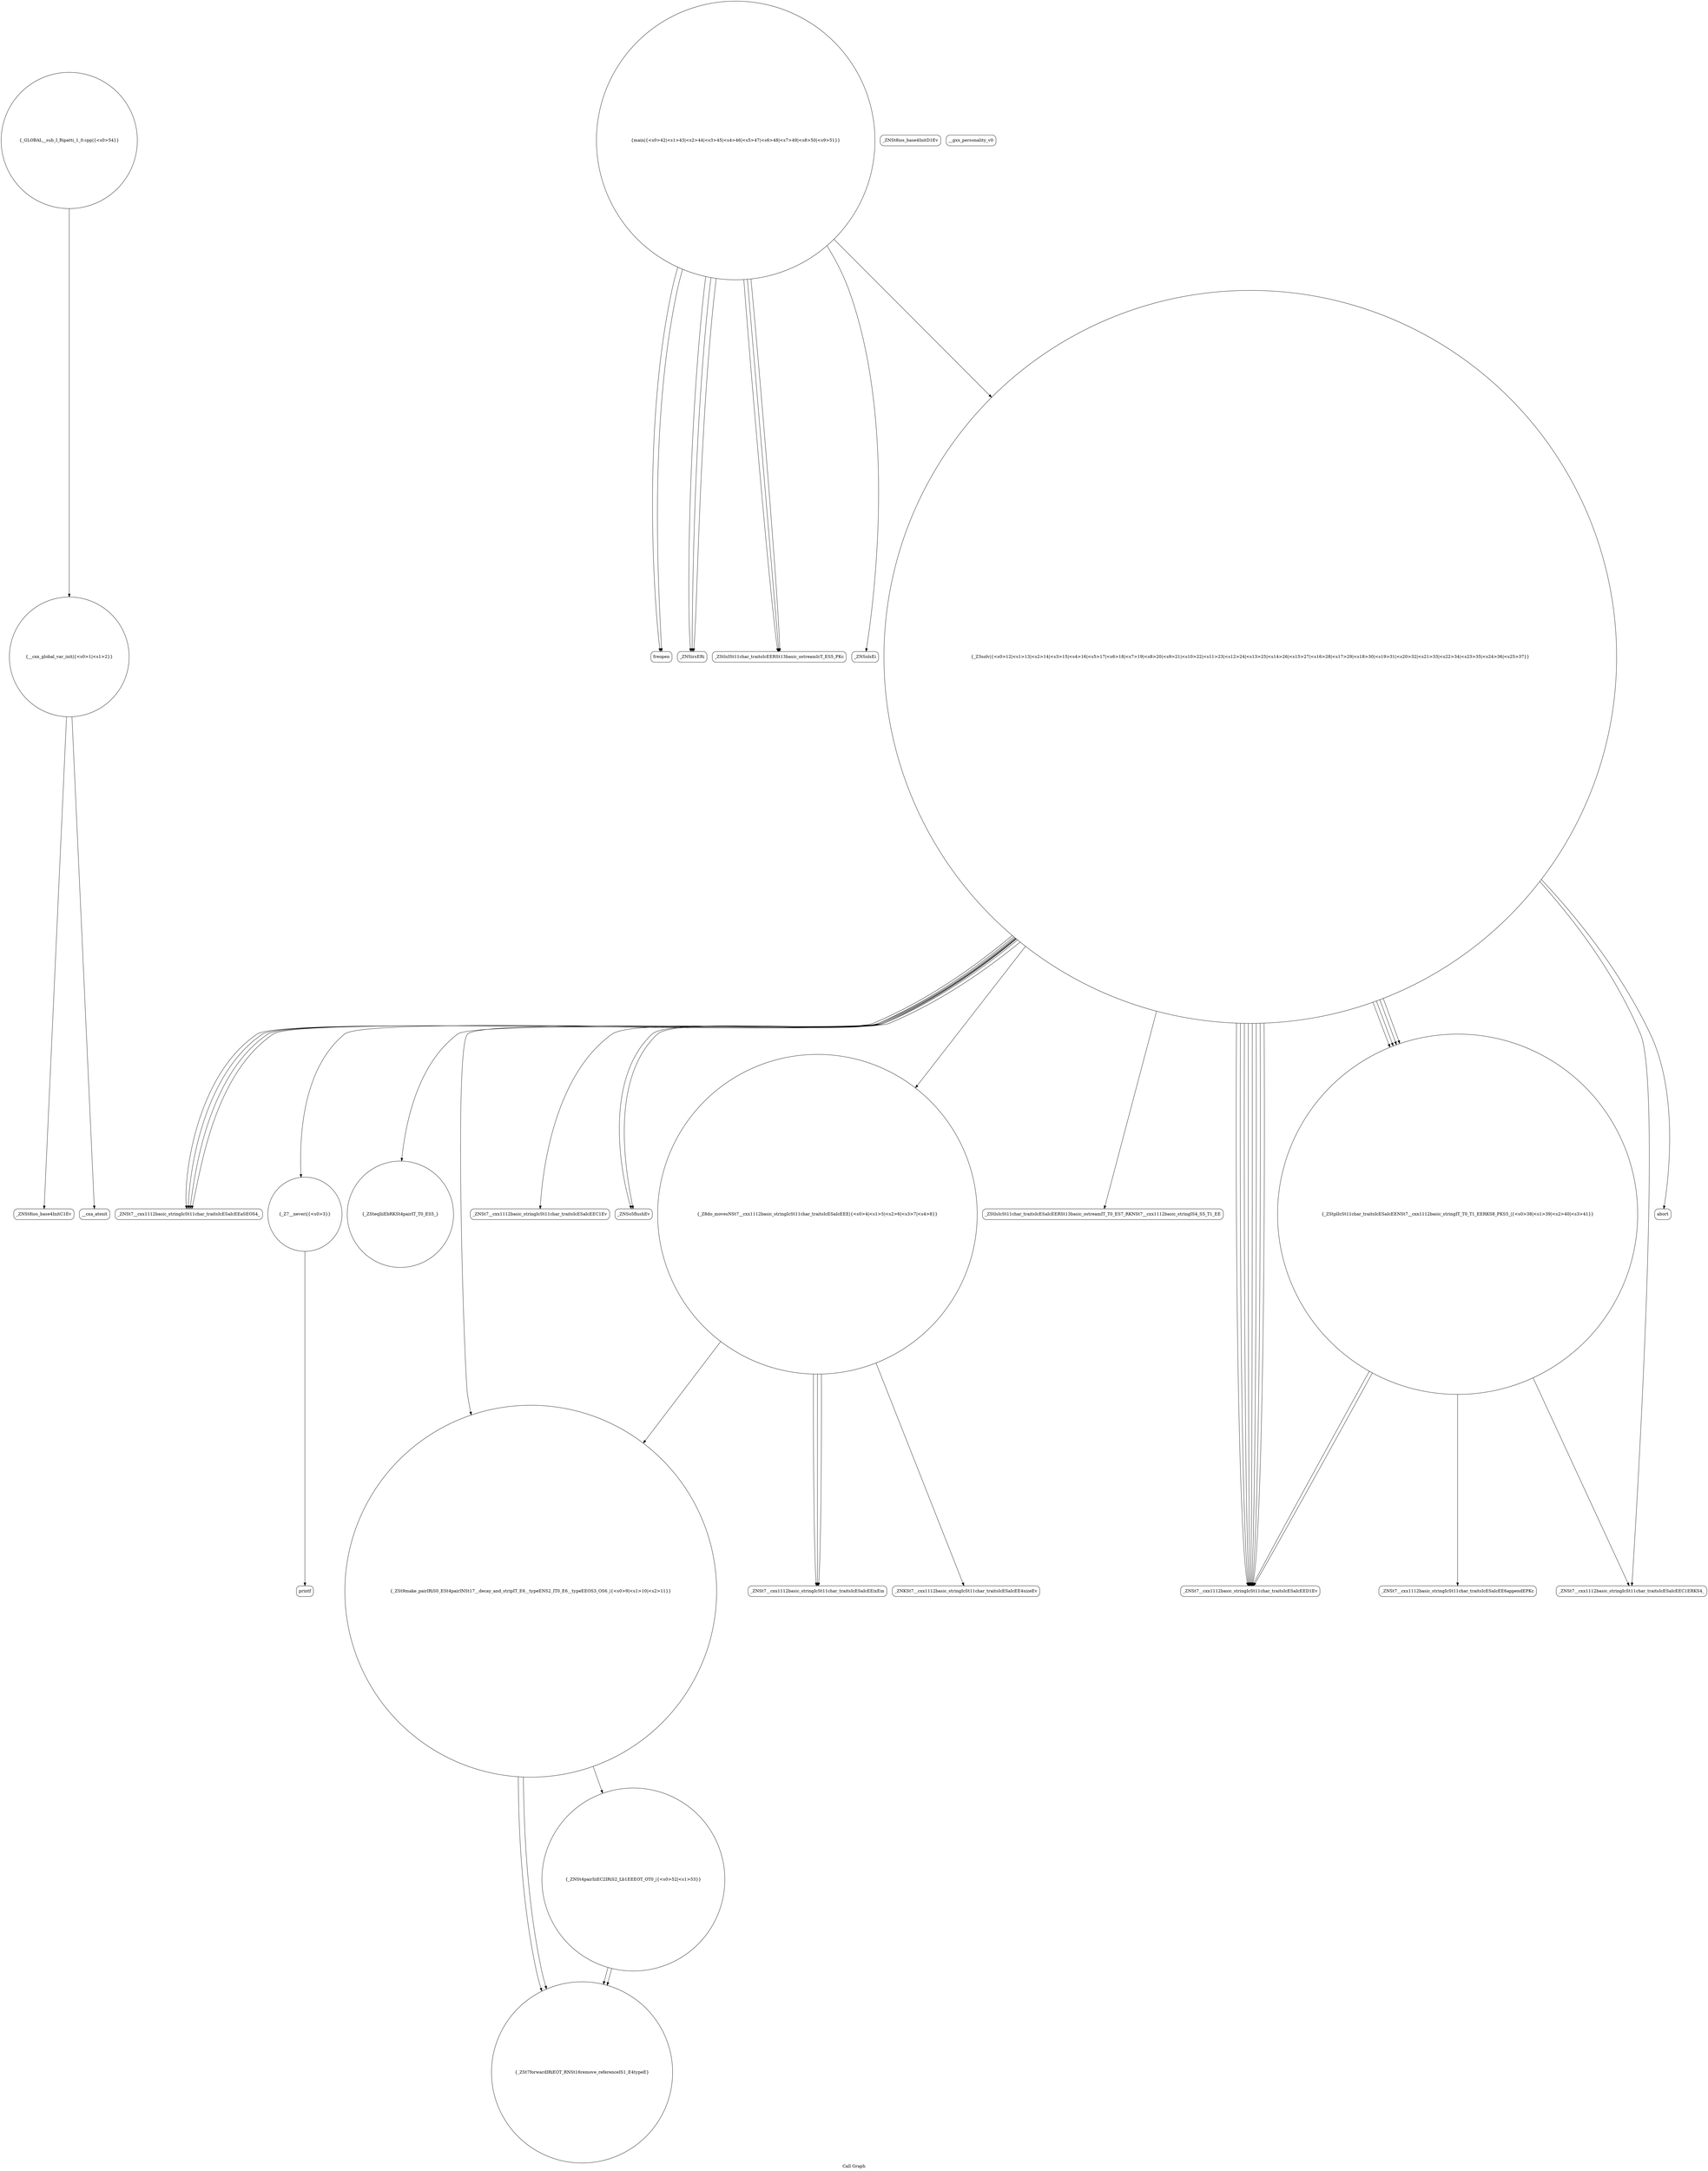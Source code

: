 digraph "Call Graph" {
	label="Call Graph";

	Node0x560113eaf970 [shape=record,shape=circle,label="{__cxx_global_var_init|{<s0>1|<s1>2}}"];
	Node0x560113eaf970:s0 -> Node0x560113eafe00[color=black];
	Node0x560113eaf970:s1 -> Node0x560113eaff00[color=black];
	Node0x560113eb0a80 [shape=record,shape=circle,label="{_ZSt7forwardIRiEOT_RNSt16remove_referenceIS1_E4typeE}"];
	Node0x560113eb0100 [shape=record,shape=Mrecord,label="{_ZNKSt7__cxx1112basic_stringIcSt11char_traitsIcESaIcEE4sizeEv}"];
	Node0x560113eb0480 [shape=record,shape=Mrecord,label="{_ZNSt7__cxx1112basic_stringIcSt11char_traitsIcESaIcEEaSEOS4_}"];
	Node0x560113eb0800 [shape=record,shape=circle,label="{main|{<s0>42|<s1>43|<s2>44|<s3>45|<s4>46|<s5>47|<s6>48|<s7>49|<s8>50|<s9>51}}"];
	Node0x560113eb0800:s0 -> Node0x560113eb0880[color=black];
	Node0x560113eb0800:s1 -> Node0x560113eb0880[color=black];
	Node0x560113eb0800:s2 -> Node0x560113eb0900[color=black];
	Node0x560113eb0800:s3 -> Node0x560113eb0900[color=black];
	Node0x560113eb0800:s4 -> Node0x560113eb0900[color=black];
	Node0x560113eb0800:s5 -> Node0x560113eb0980[color=black];
	Node0x560113eb0800:s6 -> Node0x560113eb0a00[color=black];
	Node0x560113eb0800:s7 -> Node0x560113eb0980[color=black];
	Node0x560113eb0800:s8 -> Node0x560113eb0280[color=black];
	Node0x560113eb0800:s9 -> Node0x560113eb0980[color=black];
	Node0x560113eafe80 [shape=record,shape=Mrecord,label="{_ZNSt8ios_base4InitD1Ev}"];
	Node0x560113eb0b80 [shape=record,shape=Mrecord,label="{_ZNSt7__cxx1112basic_stringIcSt11char_traitsIcESaIcEE6appendEPKc}"];
	Node0x560113eb0200 [shape=record,shape=circle,label="{_ZSt9make_pairIRiS0_ESt4pairINSt17__decay_and_stripIT_E6__typeENS2_IT0_E6__typeEEOS3_OS6_|{<s0>9|<s1>10|<s2>11}}"];
	Node0x560113eb0200:s0 -> Node0x560113eb0a80[color=black];
	Node0x560113eb0200:s1 -> Node0x560113eb0a80[color=black];
	Node0x560113eb0200:s2 -> Node0x560113eb0b00[color=black];
	Node0x560113eb0580 [shape=record,shape=circle,label="{_ZSteqIiiEbRKSt4pairIT_T0_ES5_}"];
	Node0x560113eb0900 [shape=record,shape=Mrecord,label="{_ZNSirsERi}"];
	Node0x560113eaff80 [shape=record,shape=circle,label="{_Z7__neveri|{<s0>3}}"];
	Node0x560113eaff80:s0 -> Node0x560113eb0000[color=black];
	Node0x560113eb0300 [shape=record,shape=Mrecord,label="{_ZNSt7__cxx1112basic_stringIcSt11char_traitsIcESaIcEEC1Ev}"];
	Node0x560113eb0680 [shape=record,shape=Mrecord,label="{_ZNSo5flushEv}"];
	Node0x560113eb0a00 [shape=record,shape=Mrecord,label="{_ZNSolsEi}"];
	Node0x560113eb0080 [shape=record,shape=circle,label="{_Z8do_movesNSt7__cxx1112basic_stringIcSt11char_traitsIcESaIcEEE|{<s0>4|<s1>5|<s2>6|<s3>7|<s4>8}}"];
	Node0x560113eb0080:s0 -> Node0x560113eb0100[color=black];
	Node0x560113eb0080:s1 -> Node0x560113eb0180[color=black];
	Node0x560113eb0080:s2 -> Node0x560113eb0180[color=black];
	Node0x560113eb0080:s3 -> Node0x560113eb0180[color=black];
	Node0x560113eb0080:s4 -> Node0x560113eb0200[color=black];
	Node0x560113eb0400 [shape=record,shape=Mrecord,label="{__gxx_personality_v0}"];
	Node0x560113eb0780 [shape=record,shape=Mrecord,label="{_ZStlsIcSt11char_traitsIcESaIcEERSt13basic_ostreamIT_T0_ES7_RKNSt7__cxx1112basic_stringIS4_S5_T1_EE}"];
	Node0x560113eafe00 [shape=record,shape=Mrecord,label="{_ZNSt8ios_base4InitC1Ev}"];
	Node0x560113eb0b00 [shape=record,shape=circle,label="{_ZNSt4pairIiiEC2IRiS2_Lb1EEEOT_OT0_|{<s0>52|<s1>53}}"];
	Node0x560113eb0b00:s0 -> Node0x560113eb0a80[color=black];
	Node0x560113eb0b00:s1 -> Node0x560113eb0a80[color=black];
	Node0x560113eb0180 [shape=record,shape=Mrecord,label="{_ZNSt7__cxx1112basic_stringIcSt11char_traitsIcESaIcEEixEm}"];
	Node0x560113eb0500 [shape=record,shape=Mrecord,label="{_ZNSt7__cxx1112basic_stringIcSt11char_traitsIcESaIcEED1Ev}"];
	Node0x560113eb0880 [shape=record,shape=Mrecord,label="{freopen}"];
	Node0x560113eaff00 [shape=record,shape=Mrecord,label="{__cxa_atexit}"];
	Node0x560113eb0c00 [shape=record,shape=circle,label="{_GLOBAL__sub_I_Ripatti_1_0.cpp|{<s0>54}}"];
	Node0x560113eb0c00:s0 -> Node0x560113eaf970[color=black];
	Node0x560113eb0280 [shape=record,shape=circle,label="{_Z3solv|{<s0>12|<s1>13|<s2>14|<s3>15|<s4>16|<s5>17|<s6>18|<s7>19|<s8>20|<s9>21|<s10>22|<s11>23|<s12>24|<s13>25|<s14>26|<s15>27|<s16>28|<s17>29|<s18>30|<s19>31|<s20>32|<s21>33|<s22>34|<s23>35|<s24>36|<s25>37}}"];
	Node0x560113eb0280:s0 -> Node0x560113eb0300[color=black];
	Node0x560113eb0280:s1 -> Node0x560113eb0380[color=black];
	Node0x560113eb0280:s2 -> Node0x560113eb0480[color=black];
	Node0x560113eb0280:s3 -> Node0x560113eb0500[color=black];
	Node0x560113eb0280:s4 -> Node0x560113eb0380[color=black];
	Node0x560113eb0280:s5 -> Node0x560113eb0480[color=black];
	Node0x560113eb0280:s6 -> Node0x560113eb0500[color=black];
	Node0x560113eb0280:s7 -> Node0x560113eb0380[color=black];
	Node0x560113eb0280:s8 -> Node0x560113eb0480[color=black];
	Node0x560113eb0280:s9 -> Node0x560113eb0500[color=black];
	Node0x560113eb0280:s10 -> Node0x560113eb0380[color=black];
	Node0x560113eb0280:s11 -> Node0x560113eb0480[color=black];
	Node0x560113eb0280:s12 -> Node0x560113eb0500[color=black];
	Node0x560113eb0280:s13 -> Node0x560113eb0200[color=black];
	Node0x560113eb0280:s14 -> Node0x560113eb0600[color=black];
	Node0x560113eb0280:s15 -> Node0x560113eb0080[color=black];
	Node0x560113eb0280:s16 -> Node0x560113eb0580[color=black];
	Node0x560113eb0280:s17 -> Node0x560113eb0500[color=black];
	Node0x560113eb0280:s18 -> Node0x560113eaff80[color=black];
	Node0x560113eb0280:s19 -> Node0x560113eb0680[color=black];
	Node0x560113eb0280:s20 -> Node0x560113eb0680[color=black];
	Node0x560113eb0280:s21 -> Node0x560113eb0700[color=black];
	Node0x560113eb0280:s22 -> Node0x560113eb0500[color=black];
	Node0x560113eb0280:s23 -> Node0x560113eb0780[color=black];
	Node0x560113eb0280:s24 -> Node0x560113eb0500[color=black];
	Node0x560113eb0280:s25 -> Node0x560113eb0500[color=black];
	Node0x560113eb0600 [shape=record,shape=Mrecord,label="{_ZNSt7__cxx1112basic_stringIcSt11char_traitsIcESaIcEEC1ERKS4_}"];
	Node0x560113eb0980 [shape=record,shape=Mrecord,label="{_ZStlsISt11char_traitsIcEERSt13basic_ostreamIcT_ES5_PKc}"];
	Node0x560113eb0000 [shape=record,shape=Mrecord,label="{printf}"];
	Node0x560113eb0380 [shape=record,shape=circle,label="{_ZStplIcSt11char_traitsIcESaIcEENSt7__cxx1112basic_stringIT_T0_T1_EERKS8_PKS5_|{<s0>38|<s1>39|<s2>40|<s3>41}}"];
	Node0x560113eb0380:s0 -> Node0x560113eb0600[color=black];
	Node0x560113eb0380:s1 -> Node0x560113eb0b80[color=black];
	Node0x560113eb0380:s2 -> Node0x560113eb0500[color=black];
	Node0x560113eb0380:s3 -> Node0x560113eb0500[color=black];
	Node0x560113eb0700 [shape=record,shape=Mrecord,label="{abort}"];
}
